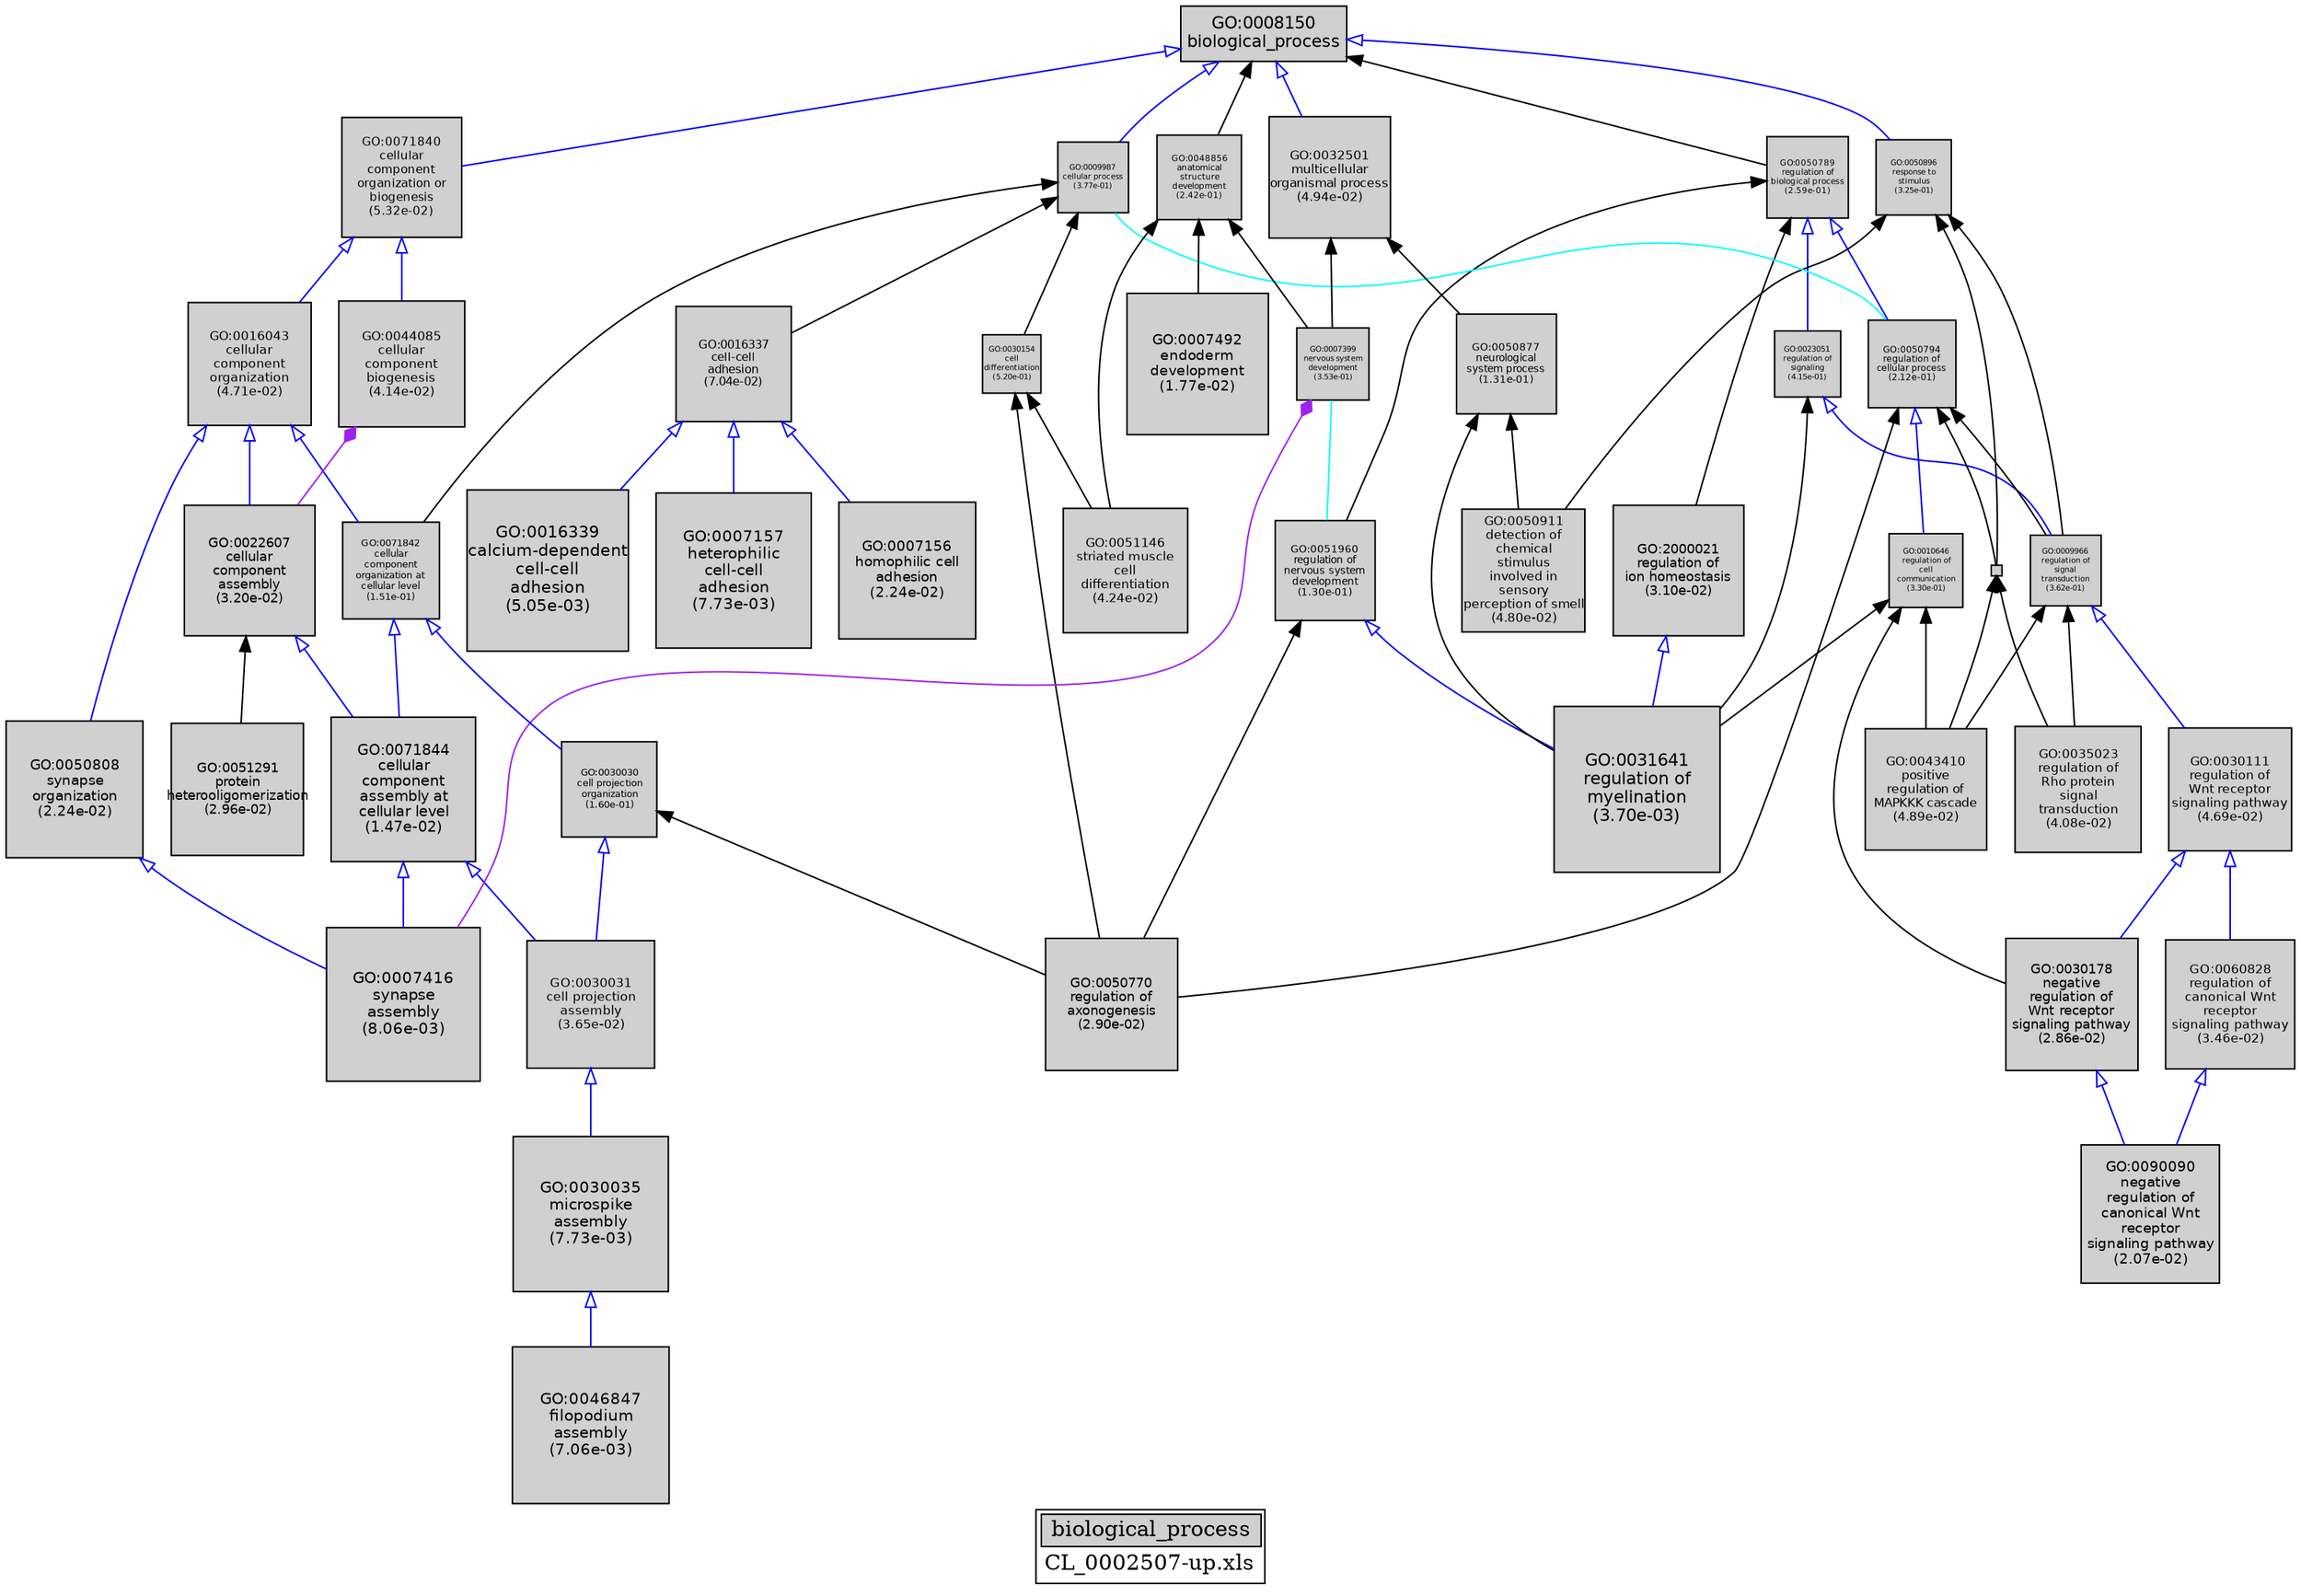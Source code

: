 digraph "biological_process" {
graph [ bgcolor = "#FFFFFF", label = <<TABLE COLOR="black" BGCOLOR="white"><TR><TD COLSPAN="2" BGCOLOR="#D0D0D0"><FONT COLOR="black">biological_process</FONT></TD></TR><TR><TD BORDER="0">CL_0002507-up.xls</TD></TR></TABLE>> ];
node [ fontname = "Helvetica" ];

subgraph "nodes" {

node [ style = "filled", fixedsize = "true", width = 1, shape = "box", fontsize = 9, fillcolor = "#D0D0D0", fontcolor = "black", color = "black" ];

"GO:0071840" [ URL = "#GO:0071840", label = <<TABLE BORDER="0"><TR><TD>GO:0071840<BR/>cellular<BR/>component<BR/>organization or<BR/>biogenesis<BR/>(5.32e-02)</TD></TR></TABLE>>, width = 1.08794719499, shape = "box", fontsize = 7.83321980395, height = 1.08794719499 ];
"GO:0007492" [ URL = "#GO:0007492", label = <<TABLE BORDER="0"><TR><TD>GO:0007492<BR/>endoderm<BR/>development<BR/>(1.77e-02)</TD></TR></TABLE>>, width = 1.27404469043, shape = "box", fontsize = 9.17312177108, height = 1.27404469043 ];
"GO:0009966" [ URL = "#GO:0009966", label = <<TABLE BORDER="0"><TR><TD>GO:0009966<BR/>regulation of<BR/>signal<BR/>transduction<BR/>(3.62e-01)</TD></TR></TABLE>>, width = 0.645652627459, shape = "box", fontsize = 5.0, height = 0.645652627459 ];
"GO:0060828" [ URL = "#GO:0060828", label = <<TABLE BORDER="0"><TR><TD>GO:0060828<BR/>regulation of<BR/>canonical Wnt<BR/>receptor<BR/>signaling pathway<BR/>(3.46e-02)</TD></TR></TABLE>>, width = 1.16458181738, shape = "box", fontsize = 8.38498908511, height = 1.16458181738 ];
"GO:0010646" [ URL = "#GO:0010646", label = <<TABLE BORDER="0"><TR><TD>GO:0010646<BR/>regulation of<BR/>cell<BR/>communication<BR/>(3.30e-01)</TD></TR></TABLE>>, width = 0.673449049649, shape = "box", fontsize = 5.0, height = 0.673449049649 ];
"GO:0090090" [ URL = "#GO:0090090", label = <<TABLE BORDER="0"><TR><TD>GO:0090090<BR/>negative<BR/>regulation of<BR/>canonical Wnt<BR/>receptor<BR/>signaling pathway<BR/>(2.07e-02)</TD></TR></TABLE>>, width = 1.24937049823, shape = "box", fontsize = 8.99546758725, height = 1.24937049823 ];
"GO:0030030" [ URL = "#GO:0030030", label = <<TABLE BORDER="0"><TR><TD>GO:0030030<BR/>cell projection<BR/>organization<BR/>(1.60e-01)</TD></TR></TABLE>>, width = 0.861403619974, shape = "box", fontsize = 6.20210606381, height = 0.861403619974 ];
"GO:0050789" [ URL = "#GO:0050789", label = <<TABLE BORDER="0"><TR><TD>GO:0050789<BR/>regulation of<BR/>biological process<BR/>(2.59e-01)</TD></TR></TABLE>>, width = 0.741492126649, shape = "box", fontsize = 5.33874331188, height = 0.741492126649 ];
"GO:0046847" [ URL = "#GO:0046847", label = <<TABLE BORDER="0"><TR><TD>GO:0046847<BR/>filopodium<BR/>assembly<BR/>(7.06e-03)</TD></TR></TABLE>>, width = 1.41132579285, shape = "box", fontsize = 10.1615457085, height = 1.41132579285 ];
"GO:0016337" [ URL = "#GO:0016337", label = <<TABLE BORDER="0"><TR><TD>GO:0016337<BR/>cell-cell<BR/>adhesion<BR/>(7.04e-02)</TD></TR></TABLE>>, width = 1.03522184572, shape = "box", fontsize = 7.45359728922, height = 1.03522184572 ];
"GO:0051960" [ URL = "#GO:0051960", label = <<TABLE BORDER="0"><TR><TD>GO:0051960<BR/>regulation of<BR/>nervous system<BR/>development<BR/>(1.30e-01)</TD></TR></TABLE>>, width = 0.909241217045, shape = "box", fontsize = 6.54653676272, height = 0.909241217045 ];
"GO:0007157" [ URL = "#GO:0007157", label = <<TABLE BORDER="0"><TR><TD>GO:0007157<BR/>heterophilic<BR/>cell-cell<BR/>adhesion<BR/>(7.73e-03)</TD></TR></TABLE>>, width = 1.39841084783, shape = "box", fontsize = 10.0685581044, height = 1.39841084783 ];
"GO:0030035" [ URL = "#GO:0030035", label = <<TABLE BORDER="0"><TR><TD>GO:0030035<BR/>microspike<BR/>assembly<BR/>(7.73e-03)</TD></TR></TABLE>>, width = 1.39841084783, shape = "box", fontsize = 10.0685581044, height = 1.39841084783 ];
"GO:0030031" [ URL = "#GO:0030031", label = <<TABLE BORDER="0"><TR><TD>GO:0030031<BR/>cell projection<BR/>assembly<BR/>(3.65e-02)</TD></TR></TABLE>>, width = 1.15504738027, shape = "box", fontsize = 8.31634113795, height = 1.15504738027 ];
"GO:0030178" [ URL = "#GO:0030178", label = <<TABLE BORDER="0"><TR><TD>GO:0030178<BR/>negative<BR/>regulation of<BR/>Wnt receptor<BR/>signaling pathway<BR/>(2.86e-02)</TD></TR></TABLE>>, width = 1.19637434637, shape = "box", fontsize = 8.61389529383, height = 1.19637434637 ];
"GO:0051291" [ URL = "#GO:0051291", label = <<TABLE BORDER="0"><TR><TD>GO:0051291<BR/>protein<BR/>heterooligomerization<BR/>(2.96e-02)</TD></TR></TABLE>>, width = 1.19069525884, shape = "box", fontsize = 8.57300586361, height = 1.19069525884 ];
"GO:0030154" [ URL = "#GO:0030154", label = <<TABLE BORDER="0"><TR><TD>GO:0030154<BR/>cell<BR/>differentiation<BR/>(5.20e-01)</TD></TR></TABLE>>, width = 0.521382495029, shape = "box", fontsize = 5.0, height = 0.521382495029 ];
"GO:0035556" [ URL = "#GO:0035556", width = 0.1, shape = "box", label = "", height = 0.1 ];
"GO:0050911" [ URL = "#GO:0050911", label = <<TABLE BORDER="0"><TR><TD>GO:0050911<BR/>detection of<BR/>chemical<BR/>stimulus<BR/>involved in<BR/>sensory<BR/>perception of smell<BR/>(4.80e-02)</TD></TR></TABLE>>, width = 1.10664588921, shape = "box", fontsize = 7.96785040228, height = 1.10664588921 ];
"GO:0050808" [ URL = "#GO:0050808", label = <<TABLE BORDER="0"><TR><TD>GO:0050808<BR/>synapse<BR/>organization<BR/>(2.24e-02)</TD></TR></TABLE>>, width = 1.23699929526, shape = "box", fontsize = 8.90639492584, height = 1.23699929526 ];
"GO:0023051" [ URL = "#GO:0023051", label = <<TABLE BORDER="0"><TR><TD>GO:0023051<BR/>regulation of<BR/>signaling<BR/>(4.15e-01)</TD></TR></TABLE>>, width = 0.601812275279, shape = "box", fontsize = 5.0, height = 0.601812275279 ];
"GO:0050896" [ URL = "#GO:0050896", label = <<TABLE BORDER="0"><TR><TD>GO:0050896<BR/>response to<BR/>stimulus<BR/>(3.25e-01)</TD></TR></TABLE>>, width = 0.678413037917, shape = "box", fontsize = 5.0, height = 0.678413037917 ];
"GO:0050794" [ URL = "#GO:0050794", label = <<TABLE BORDER="0"><TR><TD>GO:0050794<BR/>regulation of<BR/>cellular process<BR/>(2.12e-01)</TD></TR></TABLE>>, width = 0.794491690298, shape = "box", fontsize = 5.72034017014, height = 0.794491690298 ];
"GO:0071844" [ URL = "#GO:0071844", label = <<TABLE BORDER="0"><TR><TD>GO:0071844<BR/>cellular<BR/>component<BR/>assembly at<BR/>cellular level<BR/>(1.47e-02)</TD></TR></TABLE>>, width = 1.30353925091, shape = "box", fontsize = 9.38548260656, height = 1.30353925091 ];
"GO:0043410" [ URL = "#GO:0043410", label = <<TABLE BORDER="0"><TR><TD>GO:0043410<BR/>positive<BR/>regulation of<BR/>MAPKKK cascade<BR/>(4.89e-02)</TD></TR></TABLE>>, width = 1.10338979792, shape = "box", fontsize = 7.94440654501, height = 1.10338979792 ];
"GO:0022607" [ URL = "#GO:0022607", label = <<TABLE BORDER="0"><TR><TD>GO:0022607<BR/>cellular<BR/>component<BR/>assembly<BR/>(3.20e-02)</TD></TR></TABLE>>, width = 1.17758441145, shape = "box", fontsize = 8.47860776242, height = 1.17758441145 ];
"GO:0007156" [ URL = "#GO:0007156", label = <<TABLE BORDER="0"><TR><TD>GO:0007156<BR/>homophilic cell<BR/>adhesion<BR/>(2.24e-02)</TD></TR></TABLE>>, width = 1.23699929526, shape = "box", fontsize = 8.90639492584, height = 1.23699929526 ];
"GO:0051146" [ URL = "#GO:0051146", label = <<TABLE BORDER="0"><TR><TD>GO:0051146<BR/>striated muscle<BR/>cell<BR/>differentiation<BR/>(4.24e-02)</TD></TR></TABLE>>, width = 1.12892604251, shape = "box", fontsize = 8.1282675061, height = 1.12892604251 ];
"GO:2000021" [ URL = "#GO:2000021", label = <<TABLE BORDER="0"><TR><TD>GO:2000021<BR/>regulation of<BR/>ion homeostasis<BR/>(3.10e-02)</TD></TR></TABLE>>, width = 1.18337754592, shape = "box", fontsize = 8.52031833063, height = 1.18337754592 ];
"GO:0007399" [ URL = "#GO:0007399", label = <<TABLE BORDER="0"><TR><TD>GO:0007399<BR/>nervous system<BR/>development<BR/>(3.53e-01)</TD></TR></TABLE>>, width = 0.653406778163, shape = "box", fontsize = 5.0, height = 0.653406778163 ];
"GO:0030111" [ URL = "#GO:0030111", label = <<TABLE BORDER="0"><TR><TD>GO:0030111<BR/>regulation of<BR/>Wnt receptor<BR/>signaling pathway<BR/>(4.69e-02)</TD></TR></TABLE>>, width = 1.11072166673, shape = "box", fontsize = 7.99719600046, height = 1.11072166673 ];
"GO:0016339" [ URL = "#GO:0016339", label = <<TABLE BORDER="0"><TR><TD>GO:0016339<BR/>calcium-dependent<BR/>cell-cell<BR/>adhesion<BR/>(5.05e-03)</TD></TR></TABLE>>, width = 1.45812576679, shape = "box", fontsize = 10.4985055209, height = 1.45812576679 ];
"GO:0009987" [ URL = "#GO:0009987", label = <<TABLE BORDER="0"><TR><TD>GO:0009987<BR/>cellular process<BR/>(3.77e-01)</TD></TR></TABLE>>, width = 0.63271670763, shape = "box", fontsize = 5.0, height = 0.63271670763 ];
"GO:0048856" [ URL = "#GO:0048856", label = <<TABLE BORDER="0"><TR><TD>GO:0048856<BR/>anatomical<BR/>structure<BR/>development<BR/>(2.42e-01)</TD></TR></TABLE>>, width = 0.759956824813, shape = "box", fontsize = 5.47168913866, height = 0.759956824813 ];
"GO:0008150" [ URL = "#GO:0008150", label = <<TABLE BORDER="0"><TR><TD>GO:0008150<BR/>biological_process</TD></TR></TABLE>>, width = 1.5, shape = "box", fontsize = 10.8 ];
"GO:0071842" [ URL = "#GO:0071842", label = <<TABLE BORDER="0"><TR><TD>GO:0071842<BR/>cellular<BR/>component<BR/>organization at<BR/>cellular level<BR/>(1.51e-01)</TD></TR></TABLE>>, width = 0.875123743951, shape = "box", fontsize = 6.30089095644, height = 0.875123743951 ];
"GO:0050877" [ URL = "#GO:0050877", label = <<TABLE BORDER="0"><TR><TD>GO:0050877<BR/>neurological<BR/>system process<BR/>(1.31e-01)</TD></TR></TABLE>>, width = 0.908027487827, shape = "box", fontsize = 6.53779791235, height = 0.908027487827 ];
"GO:0031641" [ URL = "#GO:0031641", label = <<TABLE BORDER="0"><TR><TD>GO:0031641<BR/>regulation of<BR/>myelination<BR/>(3.70e-03)</TD></TR></TABLE>>, width = 1.5, shape = "box", fontsize = 10.8, height = 1.5 ];
"GO:0016043" [ URL = "#GO:0016043", label = <<TABLE BORDER="0"><TR><TD>GO:0016043<BR/>cellular<BR/>component<BR/>organization<BR/>(4.71e-02)</TD></TR></TABLE>>, width = 1.11029007672, shape = "box", fontsize = 7.99408855238, height = 1.11029007672 ];
"GO:0050770" [ URL = "#GO:0050770", label = <<TABLE BORDER="0"><TR><TD>GO:0050770<BR/>regulation of<BR/>axonogenesis<BR/>(2.90e-02)</TD></TR></TABLE>>, width = 1.19446235689, shape = "box", fontsize = 8.60012896961, height = 1.19446235689 ];
"GO:0032501" [ URL = "#GO:0032501", label = <<TABLE BORDER="0"><TR><TD>GO:0032501<BR/>multicellular<BR/>organismal process<BR/>(4.94e-02)</TD></TR></TABLE>>, width = 1.10155625588, shape = "box", fontsize = 7.93120504233, height = 1.10155625588 ];
"GO:0007416" [ URL = "#GO:0007416", label = <<TABLE BORDER="0"><TR><TD>GO:0007416<BR/>synapse<BR/>assembly<BR/>(8.06e-03)</TD></TR></TABLE>>, width = 1.39232892276, shape = "box", fontsize = 10.0247682439, height = 1.39232892276 ];
"GO:0044085" [ URL = "#GO:0044085", label = <<TABLE BORDER="0"><TR><TD>GO:0044085<BR/>cellular<BR/>component<BR/>biogenesis<BR/>(4.14e-02)</TD></TR></TABLE>>, width = 1.13332040139, shape = "box", fontsize = 8.15990689004, height = 1.13332040139 ];
"GO:0035023" [ URL = "#GO:0035023", label = <<TABLE BORDER="0"><TR><TD>GO:0035023<BR/>regulation of<BR/>Rho protein<BR/>signal<BR/>transduction<BR/>(4.08e-02)</TD></TR></TABLE>>, width = 1.13584579678, shape = "box", fontsize = 8.17808973679, height = 1.13584579678 ];
}
subgraph "edges" {


edge [ dir = "back", weight = 1 ];
subgraph "regulates" {


edge [ color = "cyan", arrowtail = "none" ];
subgraph "positive" {


edge [ color = "green", arrowtail = "vee" ];
}
subgraph "negative" {


edge [ color = "red", arrowtail = "tee" ];
}
"GO:0007399" -> "GO:0051960";
"GO:0009987" -> "GO:0050794";
}
subgraph "part_of" {


edge [ color = "purple", arrowtail = "diamond", weight = 2.5 ];
"GO:0007399" -> "GO:0007416";
"GO:0044085" -> "GO:0022607";
}
subgraph "is_a" {


edge [ color = "blue", arrowtail = "empty", weight = 5.0 ];
"GO:0016337" -> "GO:0007157";
"GO:0060828" -> "GO:0090090";
"GO:0050789" -> "GO:0050794";
"GO:0016337" -> "GO:0016339";
"GO:0009966" -> "GO:0030111";
"GO:0071844" -> "GO:0007416";
"GO:0071844" -> "GO:0030031";
"GO:0023051" -> "GO:0009966";
"GO:0071840" -> "GO:0016043";
"GO:0030111" -> "GO:0030178";
"GO:0030035" -> "GO:0046847";
"GO:0016043" -> "GO:0022607";
"GO:0050789" -> "GO:0023051";
"GO:0051960" -> "GO:0031641";
"GO:0008150" -> "GO:0071840";
"GO:0030178" -> "GO:0090090";
"GO:0071842" -> "GO:0071844";
"GO:0016043" -> "GO:0071842";
"GO:0050794" -> "GO:0010646";
"GO:0016337" -> "GO:0007156";
"GO:2000021" -> "GO:0031641";
"GO:0016043" -> "GO:0050808";
"GO:0050808" -> "GO:0007416";
"GO:0030111" -> "GO:0060828";
"GO:0030030" -> "GO:0030031";
"GO:0071840" -> "GO:0044085";
"GO:0008150" -> "GO:0050896";
"GO:0030031" -> "GO:0030035";
"GO:0071842" -> "GO:0030030";
"GO:0022607" -> "GO:0071844";
"GO:0008150" -> "GO:0032501";
"GO:0008150" -> "GO:0009987";
}
"GO:0050794" -> "GO:0035556";
"GO:0010646" -> "GO:0031641";
"GO:0030154" -> "GO:0051146";
"GO:0050789" -> "GO:2000021";
"GO:0035556" -> "GO:0043410";
"GO:0035556" -> "GO:0035023";
"GO:0048856" -> "GO:0051146";
"GO:0009966" -> "GO:0035023";
"GO:0030030" -> "GO:0050770";
"GO:0009987" -> "GO:0016337";
"GO:0023051" -> "GO:0031641";
"GO:0008150" -> "GO:0050789";
"GO:0008150" -> "GO:0048856";
"GO:0010646" -> "GO:0043410";
"GO:0050896" -> "GO:0009966";
"GO:0030154" -> "GO:0050770";
"GO:0050896" -> "GO:0035556";
"GO:0050794" -> "GO:0050770";
"GO:0009987" -> "GO:0071842";
"GO:0051960" -> "GO:0050770";
"GO:0009987" -> "GO:0030154";
"GO:0022607" -> "GO:0051291";
"GO:0032501" -> "GO:0007399";
"GO:0050789" -> "GO:0051960";
"GO:0050896" -> "GO:0050911";
"GO:0050794" -> "GO:0009966";
"GO:0048856" -> "GO:0007492";
"GO:0010646" -> "GO:0030178";
"GO:0050877" -> "GO:0031641";
"GO:0048856" -> "GO:0007399";
"GO:0050877" -> "GO:0050911";
"GO:0032501" -> "GO:0050877";
"GO:0009966" -> "GO:0043410";
}
}
